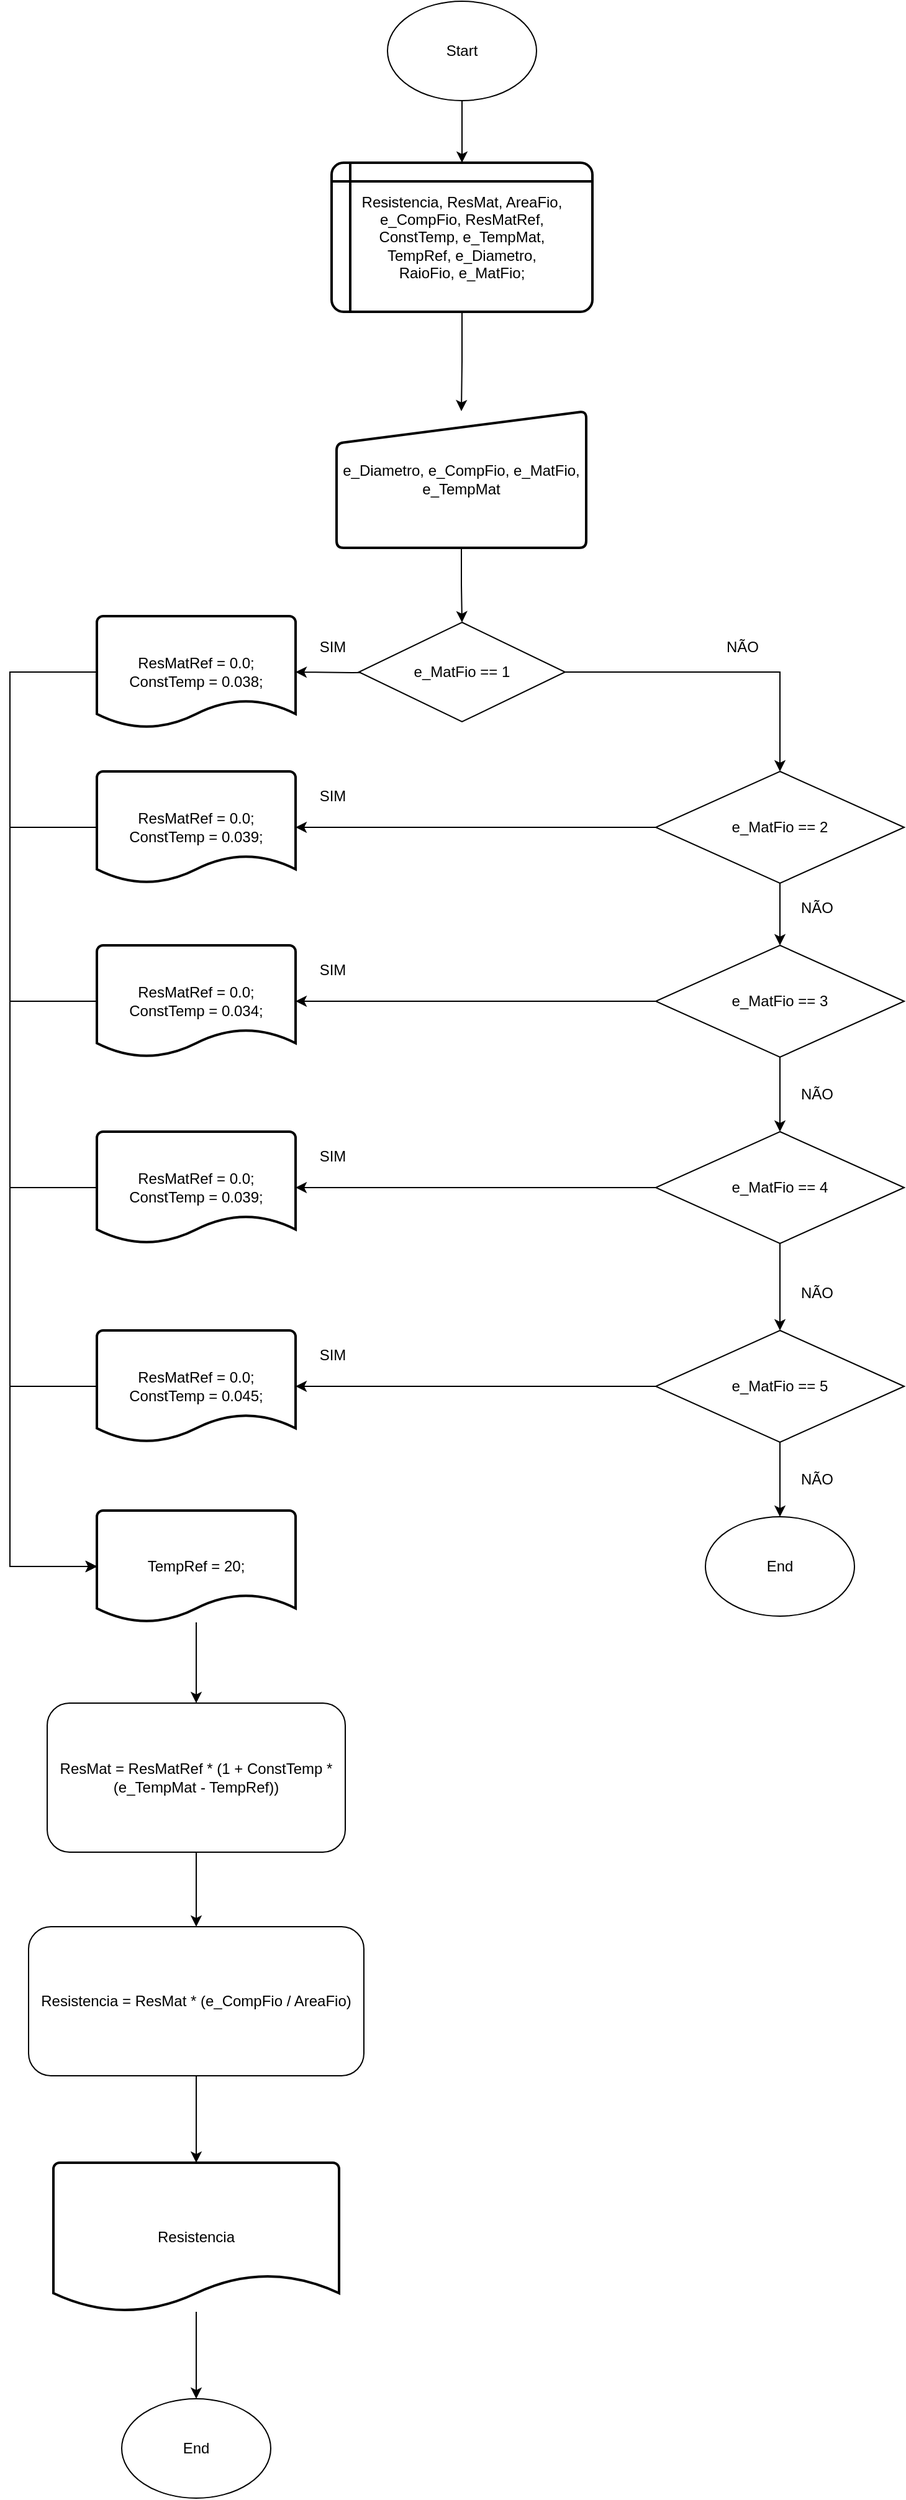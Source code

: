 <mxfile version="13.6.6" type="github">
  <diagram id="SyHEx6opIRmDOFgdeORR" name="Page-1">
    <mxGraphModel dx="1381" dy="764" grid="1" gridSize="10" guides="1" tooltips="1" connect="1" arrows="1" fold="1" page="1" pageScale="1" pageWidth="827" pageHeight="1169" math="0" shadow="0">
      <root>
        <mxCell id="0" />
        <mxCell id="1" parent="0" />
        <mxCell id="mOwDcoNVbDan43gkD_3P-3" style="edgeStyle=orthogonalEdgeStyle;rounded=0;orthogonalLoop=1;jettySize=auto;html=1;exitX=0.5;exitY=1;exitDx=0;exitDy=0;entryX=0.5;entryY=0;entryDx=0;entryDy=0;" edge="1" parent="1" source="mOwDcoNVbDan43gkD_3P-1" target="mOwDcoNVbDan43gkD_3P-2">
          <mxGeometry relative="1" as="geometry" />
        </mxCell>
        <mxCell id="mOwDcoNVbDan43gkD_3P-1" value="Start" style="ellipse;whiteSpace=wrap;html=1;" vertex="1" parent="1">
          <mxGeometry x="354" y="30" width="120" height="80" as="geometry" />
        </mxCell>
        <mxCell id="mOwDcoNVbDan43gkD_3P-6" value="" style="edgeStyle=orthogonalEdgeStyle;rounded=0;orthogonalLoop=1;jettySize=auto;html=1;" edge="1" parent="1" source="mOwDcoNVbDan43gkD_3P-2" target="mOwDcoNVbDan43gkD_3P-4">
          <mxGeometry relative="1" as="geometry" />
        </mxCell>
        <mxCell id="mOwDcoNVbDan43gkD_3P-2" value="Resistencia, ResMat, AreaFio, e_CompFio, ResMatRef,&lt;br&gt;ConstTemp, e_TempMat,&lt;br&gt;TempRef, e_Diametro,&lt;br&gt;RaioFio, e_MatFio;" style="shape=internalStorage;whiteSpace=wrap;html=1;dx=15;dy=15;rounded=1;arcSize=8;strokeWidth=2;" vertex="1" parent="1">
          <mxGeometry x="309" y="160" width="210" height="120" as="geometry" />
        </mxCell>
        <mxCell id="mOwDcoNVbDan43gkD_3P-8" value="" style="edgeStyle=orthogonalEdgeStyle;rounded=0;orthogonalLoop=1;jettySize=auto;html=1;" edge="1" parent="1" source="mOwDcoNVbDan43gkD_3P-4" target="mOwDcoNVbDan43gkD_3P-7">
          <mxGeometry relative="1" as="geometry" />
        </mxCell>
        <mxCell id="mOwDcoNVbDan43gkD_3P-4" value="e_Diametro, e_CompFio, e_MatFio, e_TempMat" style="html=1;strokeWidth=2;shape=manualInput;whiteSpace=wrap;rounded=1;size=26;arcSize=11;" vertex="1" parent="1">
          <mxGeometry x="313" y="360" width="201" height="110" as="geometry" />
        </mxCell>
        <mxCell id="mOwDcoNVbDan43gkD_3P-12" style="edgeStyle=orthogonalEdgeStyle;rounded=0;orthogonalLoop=1;jettySize=auto;html=1;exitX=1;exitY=0.5;exitDx=0;exitDy=0;entryX=0.5;entryY=0;entryDx=0;entryDy=0;" edge="1" parent="1" source="mOwDcoNVbDan43gkD_3P-7" target="mOwDcoNVbDan43gkD_3P-13">
          <mxGeometry relative="1" as="geometry">
            <mxPoint x="655" y="680" as="targetPoint" />
          </mxGeometry>
        </mxCell>
        <mxCell id="mOwDcoNVbDan43gkD_3P-14" value="" style="edgeStyle=orthogonalEdgeStyle;rounded=0;orthogonalLoop=1;jettySize=auto;html=1;" edge="1" parent="1" target="mOwDcoNVbDan43gkD_3P-9">
          <mxGeometry relative="1" as="geometry">
            <mxPoint x="371" y="570" as="sourcePoint" />
          </mxGeometry>
        </mxCell>
        <mxCell id="mOwDcoNVbDan43gkD_3P-7" value="e_MatFio == 1" style="rhombus;whiteSpace=wrap;html=1;" vertex="1" parent="1">
          <mxGeometry x="331" y="530" width="166" height="80" as="geometry" />
        </mxCell>
        <mxCell id="mOwDcoNVbDan43gkD_3P-50" style="edgeStyle=orthogonalEdgeStyle;rounded=0;orthogonalLoop=1;jettySize=auto;html=1;exitX=0;exitY=0.5;exitDx=0;exitDy=0;exitPerimeter=0;entryX=0;entryY=0.5;entryDx=0;entryDy=0;entryPerimeter=0;" edge="1" parent="1" source="mOwDcoNVbDan43gkD_3P-9" target="mOwDcoNVbDan43gkD_3P-44">
          <mxGeometry relative="1" as="geometry">
            <Array as="points">
              <mxPoint x="50" y="570" />
              <mxPoint x="50" y="1290" />
            </Array>
          </mxGeometry>
        </mxCell>
        <mxCell id="mOwDcoNVbDan43gkD_3P-9" value="ResMatRef = 0.0;&lt;br&gt;ConstTemp = 0.038;" style="strokeWidth=2;html=1;shape=mxgraph.flowchart.document2;whiteSpace=wrap;size=0.25;fillColor=#ffffff;" vertex="1" parent="1">
          <mxGeometry x="120" y="525" width="160" height="90" as="geometry" />
        </mxCell>
        <mxCell id="mOwDcoNVbDan43gkD_3P-16" style="edgeStyle=orthogonalEdgeStyle;rounded=0;orthogonalLoop=1;jettySize=auto;html=1;entryX=1;entryY=0.5;entryDx=0;entryDy=0;entryPerimeter=0;" edge="1" parent="1" source="mOwDcoNVbDan43gkD_3P-13" target="mOwDcoNVbDan43gkD_3P-15">
          <mxGeometry relative="1" as="geometry" />
        </mxCell>
        <mxCell id="mOwDcoNVbDan43gkD_3P-18" value="" style="edgeStyle=orthogonalEdgeStyle;rounded=0;orthogonalLoop=1;jettySize=auto;html=1;" edge="1" parent="1" source="mOwDcoNVbDan43gkD_3P-13" target="mOwDcoNVbDan43gkD_3P-17">
          <mxGeometry relative="1" as="geometry" />
        </mxCell>
        <mxCell id="mOwDcoNVbDan43gkD_3P-13" value="e_MatFio == 2" style="rhombus;whiteSpace=wrap;html=1;" vertex="1" parent="1">
          <mxGeometry x="570" y="650" width="200" height="90" as="geometry" />
        </mxCell>
        <mxCell id="mOwDcoNVbDan43gkD_3P-49" style="edgeStyle=orthogonalEdgeStyle;rounded=0;orthogonalLoop=1;jettySize=auto;html=1;exitX=0;exitY=0.5;exitDx=0;exitDy=0;exitPerimeter=0;entryX=0;entryY=0.5;entryDx=0;entryDy=0;entryPerimeter=0;" edge="1" parent="1" source="mOwDcoNVbDan43gkD_3P-15" target="mOwDcoNVbDan43gkD_3P-44">
          <mxGeometry relative="1" as="geometry">
            <mxPoint x="60" y="1312" as="targetPoint" />
            <Array as="points">
              <mxPoint x="50" y="695" />
              <mxPoint x="50" y="1290" />
            </Array>
          </mxGeometry>
        </mxCell>
        <mxCell id="mOwDcoNVbDan43gkD_3P-15" value="ResMatRef = 0.0;&lt;br&gt;ConstTemp = 0.039;" style="strokeWidth=2;html=1;shape=mxgraph.flowchart.document2;whiteSpace=wrap;size=0.25;fillColor=#ffffff;" vertex="1" parent="1">
          <mxGeometry x="120" y="650" width="160" height="90" as="geometry" />
        </mxCell>
        <mxCell id="mOwDcoNVbDan43gkD_3P-20" value="" style="edgeStyle=orthogonalEdgeStyle;rounded=0;orthogonalLoop=1;jettySize=auto;html=1;" edge="1" parent="1" source="mOwDcoNVbDan43gkD_3P-17" target="mOwDcoNVbDan43gkD_3P-19">
          <mxGeometry relative="1" as="geometry" />
        </mxCell>
        <mxCell id="mOwDcoNVbDan43gkD_3P-26" style="edgeStyle=orthogonalEdgeStyle;rounded=0;orthogonalLoop=1;jettySize=auto;html=1;entryX=1;entryY=0.5;entryDx=0;entryDy=0;entryPerimeter=0;" edge="1" parent="1" source="mOwDcoNVbDan43gkD_3P-17" target="mOwDcoNVbDan43gkD_3P-23">
          <mxGeometry relative="1" as="geometry" />
        </mxCell>
        <mxCell id="mOwDcoNVbDan43gkD_3P-17" value="e_MatFio == 3" style="rhombus;whiteSpace=wrap;html=1;" vertex="1" parent="1">
          <mxGeometry x="570" y="790" width="200" height="90" as="geometry" />
        </mxCell>
        <mxCell id="mOwDcoNVbDan43gkD_3P-22" value="" style="edgeStyle=orthogonalEdgeStyle;rounded=0;orthogonalLoop=1;jettySize=auto;html=1;" edge="1" parent="1" source="mOwDcoNVbDan43gkD_3P-19" target="mOwDcoNVbDan43gkD_3P-21">
          <mxGeometry relative="1" as="geometry" />
        </mxCell>
        <mxCell id="mOwDcoNVbDan43gkD_3P-27" style="edgeStyle=orthogonalEdgeStyle;rounded=0;orthogonalLoop=1;jettySize=auto;html=1;entryX=1;entryY=0.5;entryDx=0;entryDy=0;entryPerimeter=0;" edge="1" parent="1" source="mOwDcoNVbDan43gkD_3P-19" target="mOwDcoNVbDan43gkD_3P-24">
          <mxGeometry relative="1" as="geometry" />
        </mxCell>
        <mxCell id="mOwDcoNVbDan43gkD_3P-19" value="e_MatFio == 4" style="rhombus;whiteSpace=wrap;html=1;" vertex="1" parent="1">
          <mxGeometry x="570" y="940" width="200" height="90" as="geometry" />
        </mxCell>
        <mxCell id="mOwDcoNVbDan43gkD_3P-28" style="edgeStyle=orthogonalEdgeStyle;rounded=0;orthogonalLoop=1;jettySize=auto;html=1;entryX=1;entryY=0.5;entryDx=0;entryDy=0;entryPerimeter=0;" edge="1" parent="1" source="mOwDcoNVbDan43gkD_3P-21" target="mOwDcoNVbDan43gkD_3P-25">
          <mxGeometry relative="1" as="geometry" />
        </mxCell>
        <mxCell id="mOwDcoNVbDan43gkD_3P-41" value="" style="edgeStyle=orthogonalEdgeStyle;rounded=0;orthogonalLoop=1;jettySize=auto;html=1;" edge="1" parent="1" source="mOwDcoNVbDan43gkD_3P-21" target="mOwDcoNVbDan43gkD_3P-40">
          <mxGeometry relative="1" as="geometry" />
        </mxCell>
        <mxCell id="mOwDcoNVbDan43gkD_3P-21" value="e_MatFio == 5" style="rhombus;whiteSpace=wrap;html=1;" vertex="1" parent="1">
          <mxGeometry x="570" y="1100" width="200" height="90" as="geometry" />
        </mxCell>
        <mxCell id="mOwDcoNVbDan43gkD_3P-48" style="edgeStyle=orthogonalEdgeStyle;rounded=0;orthogonalLoop=1;jettySize=auto;html=1;exitX=0;exitY=0.5;exitDx=0;exitDy=0;exitPerimeter=0;entryX=0;entryY=0.5;entryDx=0;entryDy=0;entryPerimeter=0;" edge="1" parent="1" source="mOwDcoNVbDan43gkD_3P-23" target="mOwDcoNVbDan43gkD_3P-44">
          <mxGeometry relative="1" as="geometry">
            <Array as="points">
              <mxPoint x="50" y="835" />
              <mxPoint x="50" y="1290" />
            </Array>
          </mxGeometry>
        </mxCell>
        <mxCell id="mOwDcoNVbDan43gkD_3P-23" value="ResMatRef = 0.0;&lt;br&gt;ConstTemp = 0.034;" style="strokeWidth=2;html=1;shape=mxgraph.flowchart.document2;whiteSpace=wrap;size=0.25;fillColor=#ffffff;" vertex="1" parent="1">
          <mxGeometry x="120" y="790" width="160" height="90" as="geometry" />
        </mxCell>
        <mxCell id="mOwDcoNVbDan43gkD_3P-46" style="edgeStyle=orthogonalEdgeStyle;rounded=0;orthogonalLoop=1;jettySize=auto;html=1;exitX=0;exitY=0.5;exitDx=0;exitDy=0;exitPerimeter=0;entryX=0;entryY=0.5;entryDx=0;entryDy=0;entryPerimeter=0;" edge="1" parent="1" source="mOwDcoNVbDan43gkD_3P-24" target="mOwDcoNVbDan43gkD_3P-44">
          <mxGeometry relative="1" as="geometry">
            <Array as="points">
              <mxPoint x="50" y="985" />
              <mxPoint x="50" y="1290" />
            </Array>
          </mxGeometry>
        </mxCell>
        <mxCell id="mOwDcoNVbDan43gkD_3P-24" value="ResMatRef = 0.0;&lt;br&gt;ConstTemp = 0.039;" style="strokeWidth=2;html=1;shape=mxgraph.flowchart.document2;whiteSpace=wrap;size=0.25;fillColor=#ffffff;" vertex="1" parent="1">
          <mxGeometry x="120" y="940" width="160" height="90" as="geometry" />
        </mxCell>
        <mxCell id="mOwDcoNVbDan43gkD_3P-45" style="edgeStyle=orthogonalEdgeStyle;rounded=0;orthogonalLoop=1;jettySize=auto;html=1;exitX=0;exitY=0.5;exitDx=0;exitDy=0;exitPerimeter=0;entryX=0;entryY=0.5;entryDx=0;entryDy=0;entryPerimeter=0;" edge="1" parent="1" source="mOwDcoNVbDan43gkD_3P-25" target="mOwDcoNVbDan43gkD_3P-44">
          <mxGeometry relative="1" as="geometry">
            <Array as="points">
              <mxPoint x="50" y="1145" />
              <mxPoint x="50" y="1290" />
            </Array>
          </mxGeometry>
        </mxCell>
        <mxCell id="mOwDcoNVbDan43gkD_3P-25" value="ResMatRef = 0.0;&lt;br&gt;ConstTemp = 0.045;" style="strokeWidth=2;html=1;shape=mxgraph.flowchart.document2;whiteSpace=wrap;size=0.25;fillColor=#ffffff;" vertex="1" parent="1">
          <mxGeometry x="120" y="1100" width="160" height="90" as="geometry" />
        </mxCell>
        <mxCell id="mOwDcoNVbDan43gkD_3P-29" value="SIM" style="text;html=1;strokeColor=none;fillColor=none;align=center;verticalAlign=middle;whiteSpace=wrap;rounded=0;" vertex="1" parent="1">
          <mxGeometry x="290" y="540" width="40" height="20" as="geometry" />
        </mxCell>
        <mxCell id="mOwDcoNVbDan43gkD_3P-30" value="SIM" style="text;html=1;strokeColor=none;fillColor=none;align=center;verticalAlign=middle;whiteSpace=wrap;rounded=0;" vertex="1" parent="1">
          <mxGeometry x="290" y="660" width="40" height="20" as="geometry" />
        </mxCell>
        <mxCell id="mOwDcoNVbDan43gkD_3P-31" value="SIM" style="text;html=1;strokeColor=none;fillColor=none;align=center;verticalAlign=middle;whiteSpace=wrap;rounded=0;" vertex="1" parent="1">
          <mxGeometry x="290" y="800" width="40" height="20" as="geometry" />
        </mxCell>
        <mxCell id="mOwDcoNVbDan43gkD_3P-32" value="SIM" style="text;html=1;strokeColor=none;fillColor=none;align=center;verticalAlign=middle;whiteSpace=wrap;rounded=0;" vertex="1" parent="1">
          <mxGeometry x="290" y="950" width="40" height="20" as="geometry" />
        </mxCell>
        <mxCell id="mOwDcoNVbDan43gkD_3P-33" value="SIM" style="text;html=1;strokeColor=none;fillColor=none;align=center;verticalAlign=middle;whiteSpace=wrap;rounded=0;" vertex="1" parent="1">
          <mxGeometry x="290" y="1110" width="40" height="20" as="geometry" />
        </mxCell>
        <mxCell id="mOwDcoNVbDan43gkD_3P-34" value="NÃO" style="text;html=1;strokeColor=none;fillColor=none;align=center;verticalAlign=middle;whiteSpace=wrap;rounded=0;" vertex="1" parent="1">
          <mxGeometry x="620" y="540" width="40" height="20" as="geometry" />
        </mxCell>
        <mxCell id="mOwDcoNVbDan43gkD_3P-36" value="NÃO" style="text;html=1;strokeColor=none;fillColor=none;align=center;verticalAlign=middle;whiteSpace=wrap;rounded=0;" vertex="1" parent="1">
          <mxGeometry x="680" y="750" width="40" height="20" as="geometry" />
        </mxCell>
        <mxCell id="mOwDcoNVbDan43gkD_3P-37" value="NÃO" style="text;html=1;strokeColor=none;fillColor=none;align=center;verticalAlign=middle;whiteSpace=wrap;rounded=0;" vertex="1" parent="1">
          <mxGeometry x="680" y="900" width="40" height="20" as="geometry" />
        </mxCell>
        <mxCell id="mOwDcoNVbDan43gkD_3P-38" value="NÃO" style="text;html=1;strokeColor=none;fillColor=none;align=center;verticalAlign=middle;whiteSpace=wrap;rounded=0;" vertex="1" parent="1">
          <mxGeometry x="680" y="1060" width="40" height="20" as="geometry" />
        </mxCell>
        <mxCell id="mOwDcoNVbDan43gkD_3P-40" value="End" style="ellipse;whiteSpace=wrap;html=1;strokeColor=#000000;fillColor=#ffffff;" vertex="1" parent="1">
          <mxGeometry x="610" y="1250" width="120" height="80" as="geometry" />
        </mxCell>
        <mxCell id="mOwDcoNVbDan43gkD_3P-42" value="NÃO" style="text;html=1;strokeColor=none;fillColor=none;align=center;verticalAlign=middle;whiteSpace=wrap;rounded=0;" vertex="1" parent="1">
          <mxGeometry x="680" y="1210" width="40" height="20" as="geometry" />
        </mxCell>
        <mxCell id="mOwDcoNVbDan43gkD_3P-52" value="" style="edgeStyle=orthogonalEdgeStyle;rounded=0;orthogonalLoop=1;jettySize=auto;html=1;" edge="1" parent="1" source="mOwDcoNVbDan43gkD_3P-44" target="mOwDcoNVbDan43gkD_3P-51">
          <mxGeometry relative="1" as="geometry" />
        </mxCell>
        <mxCell id="mOwDcoNVbDan43gkD_3P-44" value="TempRef = 20;" style="strokeWidth=2;html=1;shape=mxgraph.flowchart.document2;whiteSpace=wrap;size=0.25;fillColor=#ffffff;" vertex="1" parent="1">
          <mxGeometry x="120" y="1245" width="160" height="90" as="geometry" />
        </mxCell>
        <mxCell id="mOwDcoNVbDan43gkD_3P-54" value="" style="edgeStyle=orthogonalEdgeStyle;rounded=0;orthogonalLoop=1;jettySize=auto;html=1;" edge="1" parent="1" source="mOwDcoNVbDan43gkD_3P-51" target="mOwDcoNVbDan43gkD_3P-53">
          <mxGeometry relative="1" as="geometry" />
        </mxCell>
        <mxCell id="mOwDcoNVbDan43gkD_3P-51" value="ResMat = ResMatRef * (1 + ConstTemp * (e_TempMat - TempRef))" style="rounded=1;whiteSpace=wrap;html=1;strokeColor=#000000;fillColor=#ffffff;" vertex="1" parent="1">
          <mxGeometry x="80" y="1400" width="240" height="120" as="geometry" />
        </mxCell>
        <mxCell id="mOwDcoNVbDan43gkD_3P-57" value="" style="edgeStyle=orthogonalEdgeStyle;rounded=0;orthogonalLoop=1;jettySize=auto;html=1;" edge="1" parent="1" source="mOwDcoNVbDan43gkD_3P-53" target="mOwDcoNVbDan43gkD_3P-56">
          <mxGeometry relative="1" as="geometry" />
        </mxCell>
        <mxCell id="mOwDcoNVbDan43gkD_3P-53" value="Resistencia = ResMat * (e_CompFio / AreaFio)" style="rounded=1;whiteSpace=wrap;html=1;strokeColor=#000000;fillColor=#ffffff;" vertex="1" parent="1">
          <mxGeometry x="65" y="1580" width="270" height="120" as="geometry" />
        </mxCell>
        <mxCell id="mOwDcoNVbDan43gkD_3P-59" value="" style="edgeStyle=orthogonalEdgeStyle;rounded=0;orthogonalLoop=1;jettySize=auto;html=1;" edge="1" parent="1" source="mOwDcoNVbDan43gkD_3P-56" target="mOwDcoNVbDan43gkD_3P-58">
          <mxGeometry relative="1" as="geometry" />
        </mxCell>
        <mxCell id="mOwDcoNVbDan43gkD_3P-56" value="Resistencia" style="strokeWidth=2;html=1;shape=mxgraph.flowchart.document2;whiteSpace=wrap;size=0.25;fillColor=#ffffff;" vertex="1" parent="1">
          <mxGeometry x="85" y="1770" width="230" height="120" as="geometry" />
        </mxCell>
        <mxCell id="mOwDcoNVbDan43gkD_3P-58" value="End" style="ellipse;whiteSpace=wrap;html=1;strokeColor=#000000;fillColor=#ffffff;" vertex="1" parent="1">
          <mxGeometry x="140" y="1960" width="120" height="80" as="geometry" />
        </mxCell>
      </root>
    </mxGraphModel>
  </diagram>
</mxfile>
